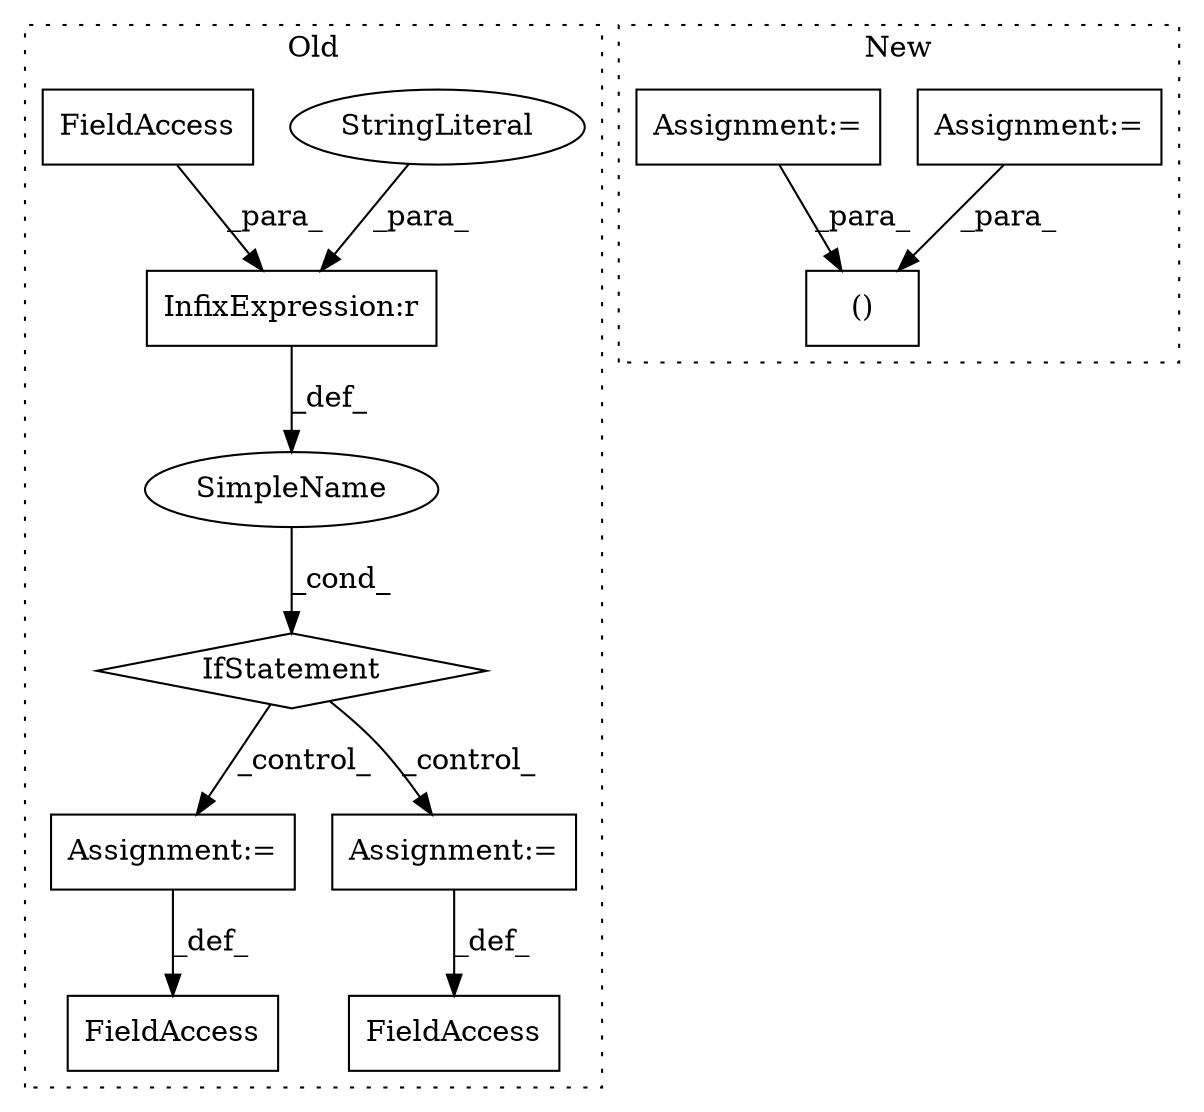 digraph G {
subgraph cluster0 {
1 [label="IfStatement" a="25" s="523,546" l="4,2" shape="diamond"];
3 [label="Assignment:=" a="7" s="567" l="1" shape="box"];
4 [label="SimpleName" a="42" s="" l="" shape="ellipse"];
5 [label="InfixExpression:r" a="27" s="536" l="4" shape="box"];
6 [label="Assignment:=" a="7" s="763" l="1" shape="box"];
7 [label="StringLiteral" a="45" s="540" l="6" shape="ellipse"];
8 [label="FieldAccess" a="22" s="527" l="9" shape="box"];
11 [label="FieldAccess" a="22" s="754" l="9" shape="box"];
12 [label="FieldAccess" a="22" s="556" l="11" shape="box"];
label = "Old";
style="dotted";
}
subgraph cluster1 {
2 [label="()" a="106" s="1146" l="47" shape="box"];
9 [label="Assignment:=" a="7" s="872" l="1" shape="box"];
10 [label="Assignment:=" a="7" s="822" l="1" shape="box"];
label = "New";
style="dotted";
}
1 -> 6 [label="_control_"];
1 -> 3 [label="_control_"];
3 -> 12 [label="_def_"];
4 -> 1 [label="_cond_"];
5 -> 4 [label="_def_"];
6 -> 11 [label="_def_"];
7 -> 5 [label="_para_"];
8 -> 5 [label="_para_"];
9 -> 2 [label="_para_"];
10 -> 2 [label="_para_"];
}